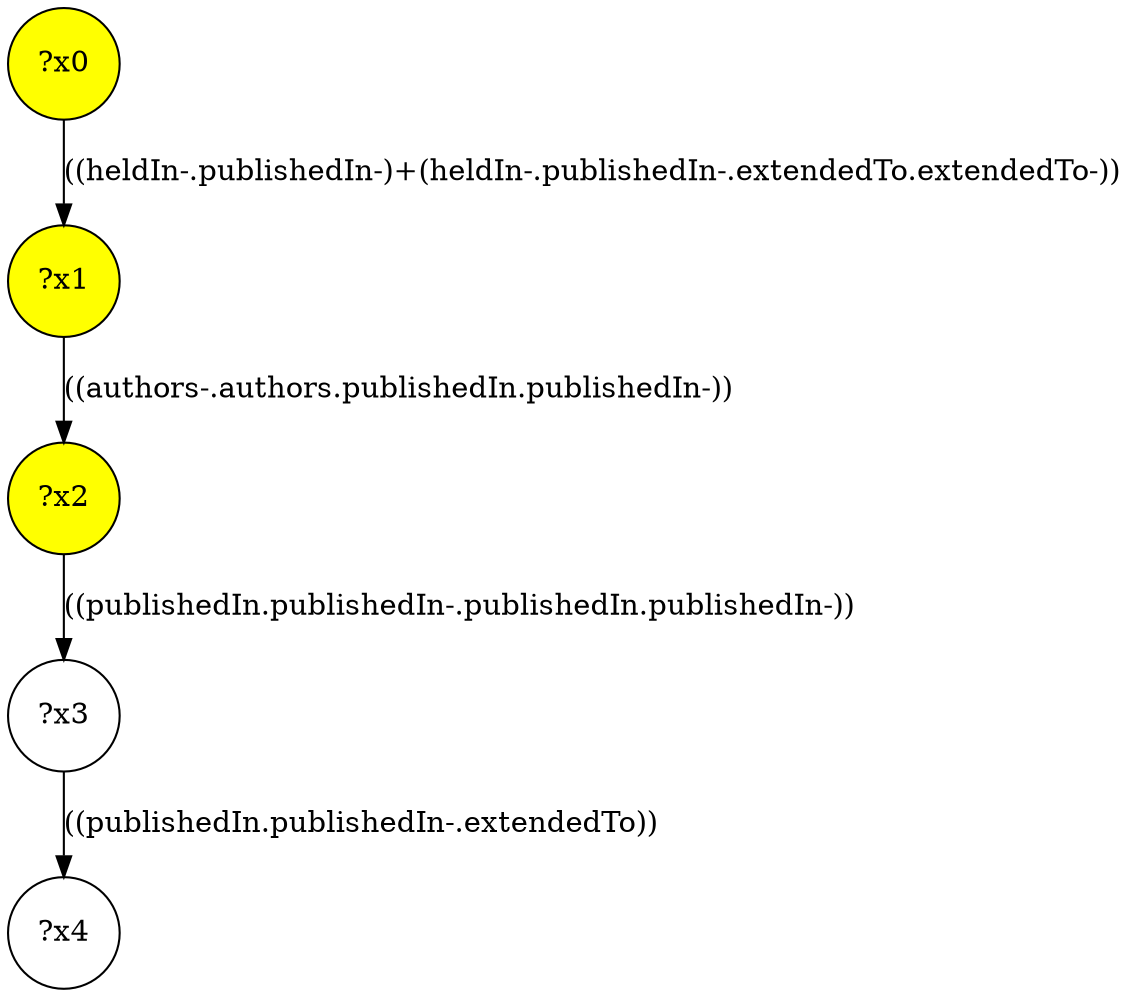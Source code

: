 digraph g {
	x2 [fillcolor="yellow", style="filled," shape=circle, label="?x2"];
	x1 [fillcolor="yellow", style="filled," shape=circle, label="?x1"];
	x0 [fillcolor="yellow", style="filled," shape=circle, label="?x0"];
	x0 -> x1 [label="((heldIn-.publishedIn-)+(heldIn-.publishedIn-.extendedTo.extendedTo-))"];
	x1 -> x2 [label="((authors-.authors.publishedIn.publishedIn-))"];
	x3 [shape=circle, label="?x3"];
	x2 -> x3 [label="((publishedIn.publishedIn-.publishedIn.publishedIn-))"];
	x4 [shape=circle, label="?x4"];
	x3 -> x4 [label="((publishedIn.publishedIn-.extendedTo))"];
}
